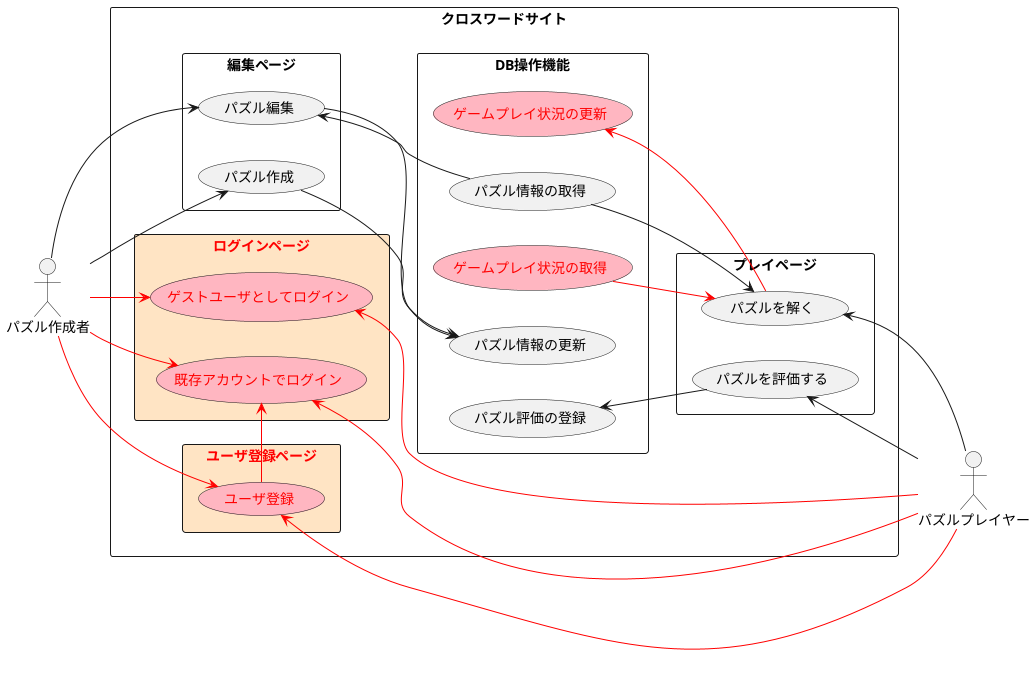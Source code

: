 @startuml クロスワードパズルサイト ユースケース図
left to right direction

actor パズル作成者 as Creater
actor パズルプレイヤー as Player

rectangle クロスワードサイト {
    rectangle 編集ページ {
        usecase パズル作成 as createPuzzle
        usecase パズル編集 as editPuzzle
    }

    rectangle プレイページ {
        usecase パズルを解く as playPuzzle
        usecase パズルを評価する as evalPuzzle
    }

    rectangle "<color:red>ログインページ</color>" #Bisque {
        usecase "<color:red>既存アカウントでログイン</color>" as loginAsAccount #LightPink
        usecase "<color:red>ゲストユーザとしてログイン</color>" as loginAsGuest #LightPink
    }

    rectangle "<color:red>ユーザ登録ページ</color>" #Bisque {
        usecase "<color:red>ユーザ登録</color>" as regAccount #LightPink
    }

    rectangle DB操作機能 {
        usecase パズル情報の取得 as getPuzzle
        usecase パズル情報の更新 as updatePuzzle
        usecase パズル評価の登録 as registEval
        usecase "<color:red>ゲームプレイ状況の更新</color>" as updateGameSts #LightPink
        usecase "<color:red>ゲームプレイ状況の取得</color>" as getGameSts #LightPink
    }
}

Creater -down-> createPuzzle
Creater -down-> editPuzzle
Creater -down-> loginAsAccount #Red
Creater -down-> loginAsGuest #Red
Creater -down-> regAccount #Red

Player -up-> evalPuzzle
Player -up-> playPuzzle
Player -up-> loginAsAccount #Red
Player -up-> loginAsGuest #Red
Player -up-> regAccount #Red

createPuzzle -down-> updatePuzzle
getPuzzle -up-> editPuzzle
editPuzzle -down-> updatePuzzle
getPuzzle -down-> playPuzzle
evalPuzzle -up-> registEval
playPuzzle -up-> updateGameSts #Red
getGameSts -down-> playPuzzle #Red
regAccount -left-> loginAsAccount #Red

@enduml